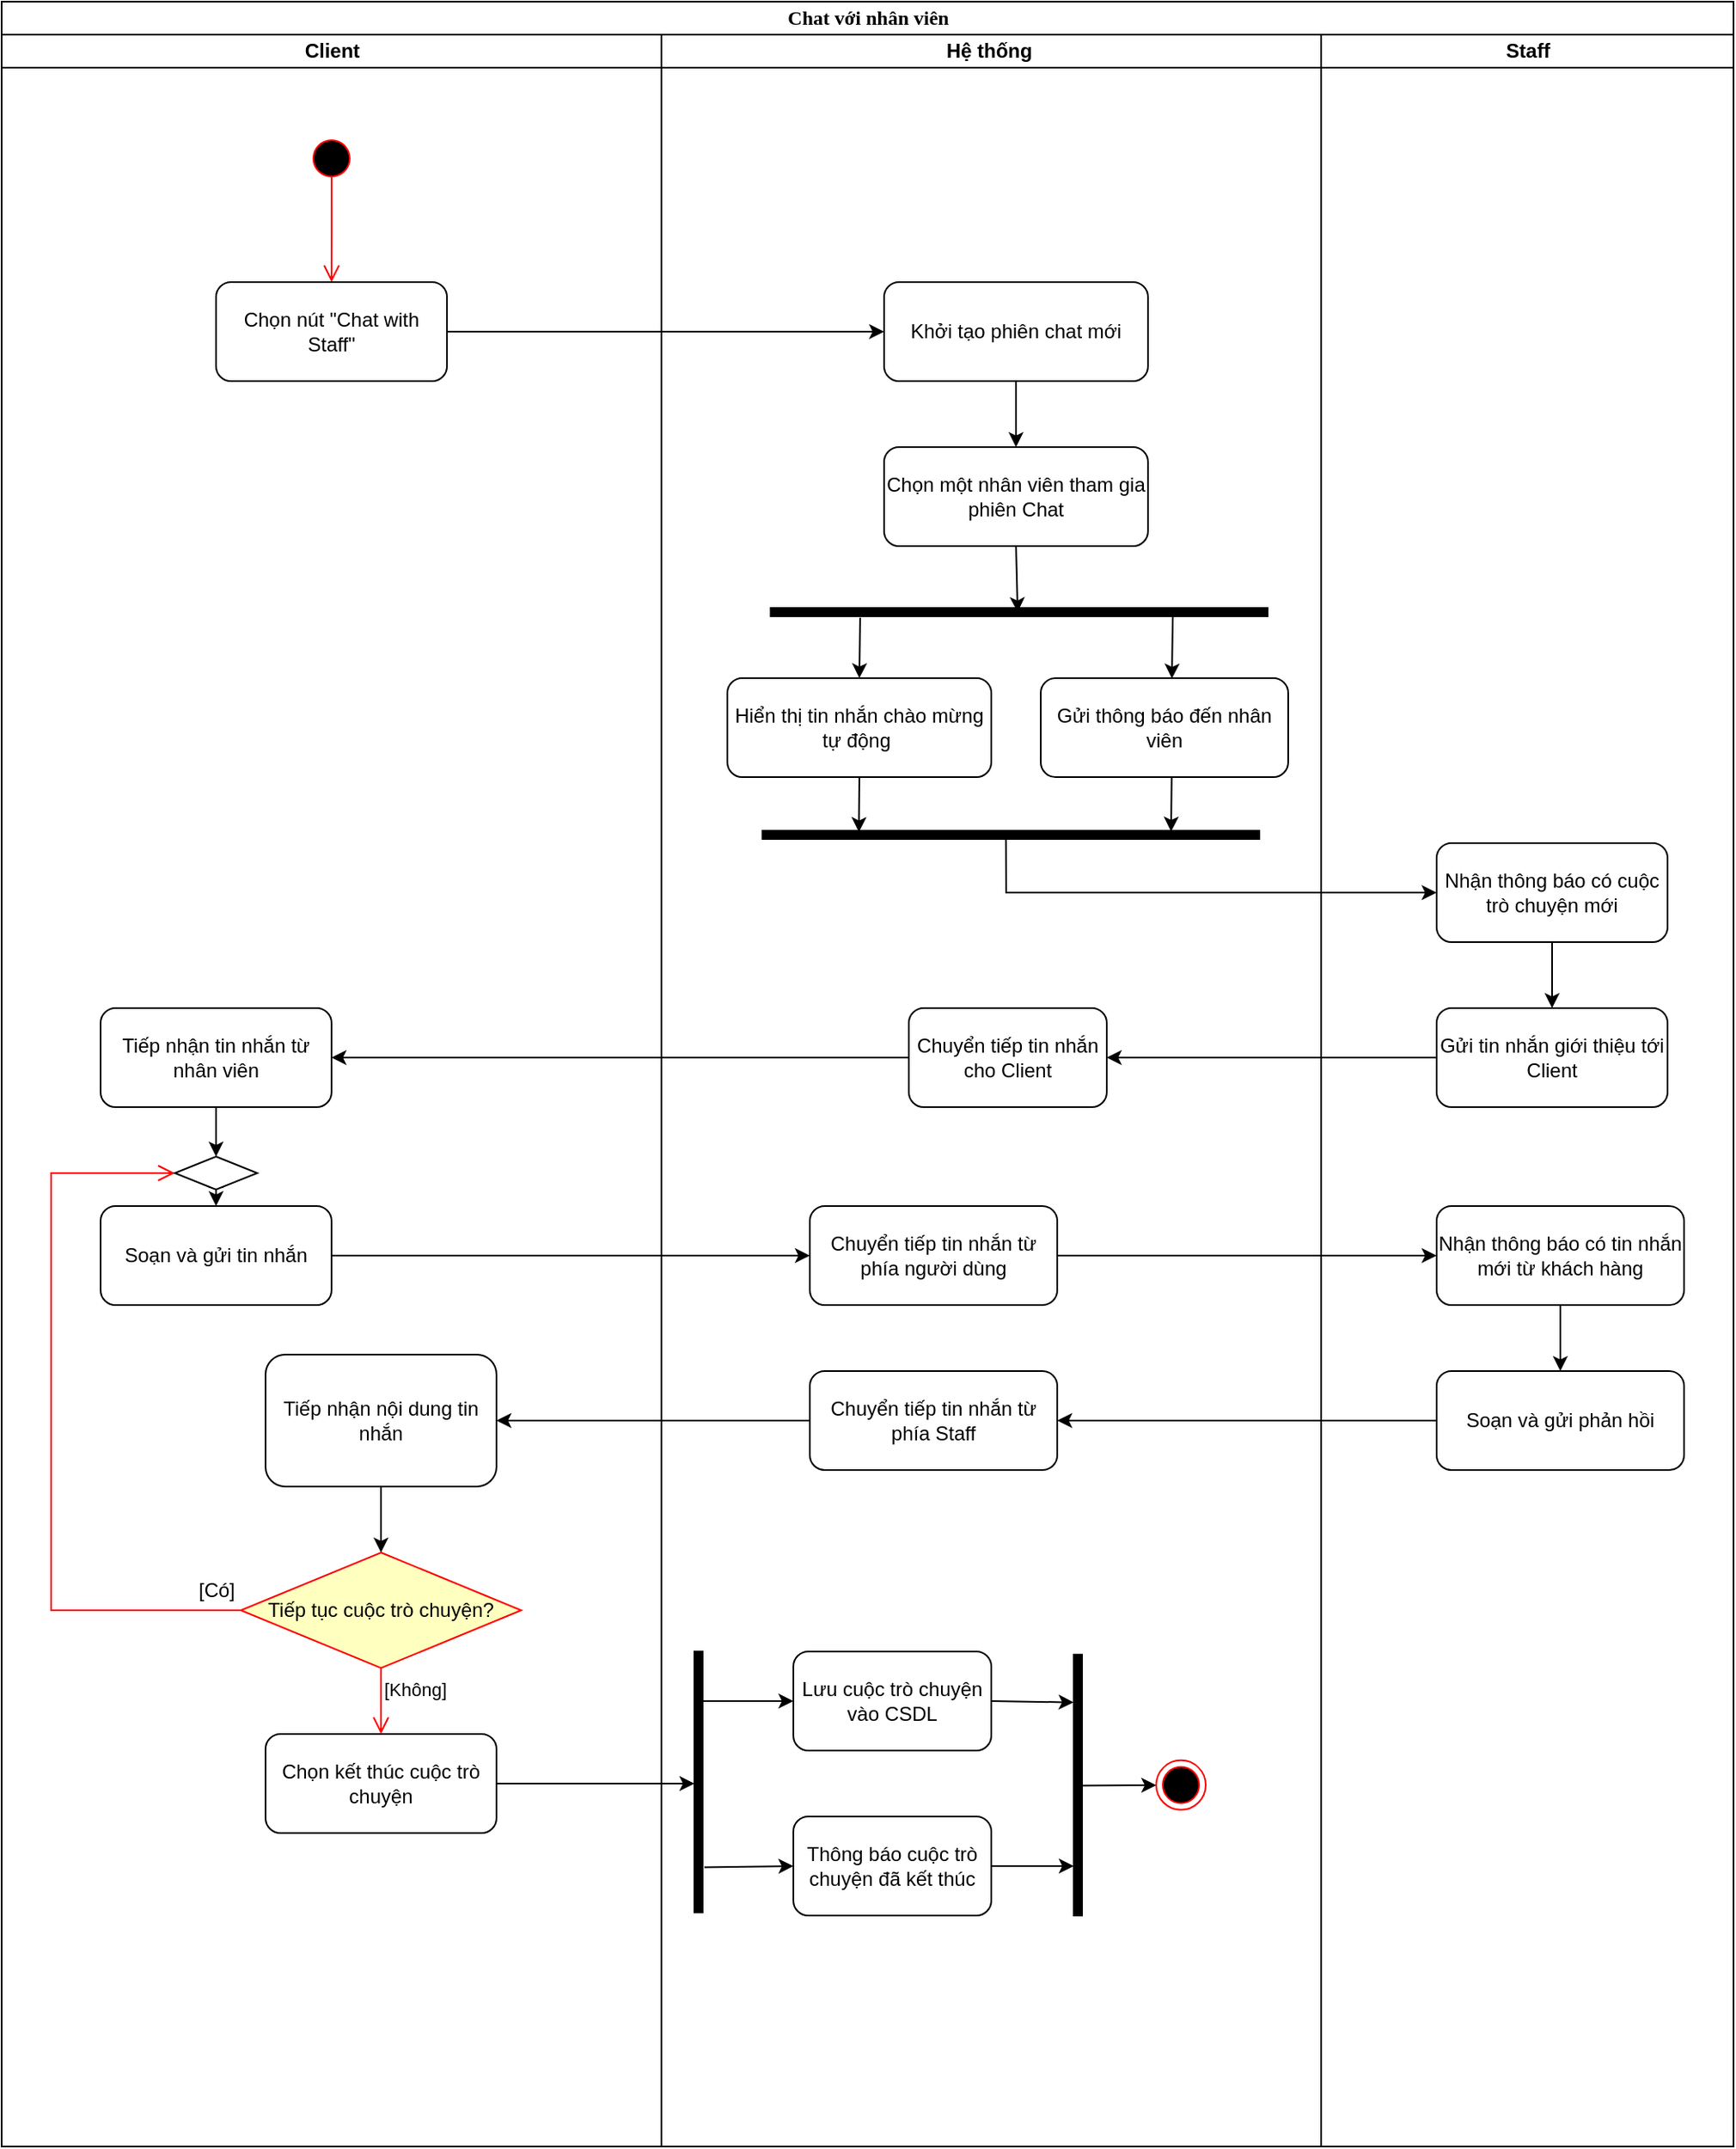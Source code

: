 <mxfile version="27.0.2">
  <diagram name="Page-1" id="0783ab3e-0a74-02c8-0abd-f7b4e66b4bec">
    <mxGraphModel dx="1379" dy="805" grid="1" gridSize="10" guides="1" tooltips="1" connect="1" arrows="1" fold="1" page="1" pageScale="1" pageWidth="850" pageHeight="1100" background="none" math="0" shadow="0">
      <root>
        <mxCell id="0" />
        <mxCell id="1" parent="0" />
        <mxCell id="1c1d494c118603dd-1" value="Chat với nhân viên" style="swimlane;html=1;childLayout=stackLayout;startSize=20;rounded=0;shadow=0;comic=0;labelBackgroundColor=none;strokeWidth=1;fontFamily=Verdana;fontSize=12;align=center;" parent="1" vertex="1">
          <mxGeometry x="40" y="20" width="1050" height="1300" as="geometry" />
        </mxCell>
        <mxCell id="1c1d494c118603dd-2" value="Client" style="swimlane;html=1;startSize=20;" parent="1c1d494c118603dd-1" vertex="1">
          <mxGeometry y="20" width="400" height="1280" as="geometry" />
        </mxCell>
        <mxCell id="yyRm1q8tfEss_vSKszn5-1" value="" style="ellipse;html=1;shape=startState;fillColor=#000000;strokeColor=#ff0000;" parent="1c1d494c118603dd-2" vertex="1">
          <mxGeometry x="185" y="60" width="30" height="30" as="geometry" />
        </mxCell>
        <mxCell id="yyRm1q8tfEss_vSKszn5-2" value="" style="edgeStyle=orthogonalEdgeStyle;html=1;verticalAlign=bottom;endArrow=open;endSize=8;strokeColor=#ff0000;rounded=0;entryX=0.5;entryY=0;entryDx=0;entryDy=0;exitX=0.503;exitY=0.883;exitDx=0;exitDy=0;exitPerimeter=0;" parent="1c1d494c118603dd-2" source="yyRm1q8tfEss_vSKszn5-1" edge="1" target="yyRm1q8tfEss_vSKszn5-3">
          <mxGeometry relative="1" as="geometry">
            <mxPoint x="85" y="150" as="targetPoint" />
            <Array as="points" />
          </mxGeometry>
        </mxCell>
        <mxCell id="yyRm1q8tfEss_vSKszn5-3" value="Chọn nút &quot;Chat with Staff&quot;" style="rounded=1;whiteSpace=wrap;html=1;" parent="1c1d494c118603dd-2" vertex="1">
          <mxGeometry x="130" y="150" width="140" height="60" as="geometry" />
        </mxCell>
        <mxCell id="Io51TM6kGSfTR-I2XHZc-22" value="Tiếp nhận tin nhắn từ nhân viên" style="rounded=1;whiteSpace=wrap;html=1;" vertex="1" parent="1c1d494c118603dd-2">
          <mxGeometry x="60" y="590" width="140" height="60" as="geometry" />
        </mxCell>
        <mxCell id="Io51TM6kGSfTR-I2XHZc-33" value="Soạn và gửi tin nhắn" style="rounded=1;whiteSpace=wrap;html=1;" vertex="1" parent="1c1d494c118603dd-2">
          <mxGeometry x="60" y="710" width="140" height="60" as="geometry" />
        </mxCell>
        <mxCell id="Io51TM6kGSfTR-I2XHZc-43" value="Tiếp nhận nội dung tin nhắn" style="rounded=1;whiteSpace=wrap;html=1;" vertex="1" parent="1c1d494c118603dd-2">
          <mxGeometry x="160" y="800" width="140" height="80" as="geometry" />
        </mxCell>
        <mxCell id="Io51TM6kGSfTR-I2XHZc-45" value="Tiếp tục cuộc trò chuyện?" style="rhombus;whiteSpace=wrap;html=1;fontColor=#000000;fillColor=#ffffc0;strokeColor=#ff0000;" vertex="1" parent="1c1d494c118603dd-2">
          <mxGeometry x="145" y="920" width="170" height="70" as="geometry" />
        </mxCell>
        <mxCell id="Io51TM6kGSfTR-I2XHZc-48" value="Chọn kết thúc cuộc trò chuyện" style="rounded=1;whiteSpace=wrap;html=1;" vertex="1" parent="1c1d494c118603dd-2">
          <mxGeometry x="160" y="1030" width="140" height="60" as="geometry" />
        </mxCell>
        <mxCell id="1c1d494c118603dd-3" value="Hệ thống&amp;nbsp;" style="swimlane;html=1;startSize=20;" parent="1c1d494c118603dd-1" vertex="1">
          <mxGeometry x="400" y="20" width="400" height="1280" as="geometry" />
        </mxCell>
        <mxCell id="Io51TM6kGSfTR-I2XHZc-2" value="Khởi tạo phiên chat mới" style="rounded=1;whiteSpace=wrap;html=1;" vertex="1" parent="1c1d494c118603dd-3">
          <mxGeometry x="135" y="150" width="160" height="60" as="geometry" />
        </mxCell>
        <mxCell id="Io51TM6kGSfTR-I2XHZc-4" value="Chọn một nhân viên tham gia phiên Chat" style="rounded=1;whiteSpace=wrap;html=1;" vertex="1" parent="1c1d494c118603dd-3">
          <mxGeometry x="135" y="250" width="160" height="60" as="geometry" />
        </mxCell>
        <mxCell id="Io51TM6kGSfTR-I2XHZc-6" value="" style="html=1;points=[];perimeter=orthogonalPerimeter;fillColor=strokeColor;rotation=-90;" vertex="1" parent="1c1d494c118603dd-3">
          <mxGeometry x="214.38" y="199.38" width="5" height="301.25" as="geometry" />
        </mxCell>
        <mxCell id="Io51TM6kGSfTR-I2XHZc-5" value="" style="endArrow=classic;html=1;rounded=0;exitX=0.5;exitY=1;exitDx=0;exitDy=0;" edge="1" parent="1c1d494c118603dd-3" source="Io51TM6kGSfTR-I2XHZc-4">
          <mxGeometry width="50" height="50" relative="1" as="geometry">
            <mxPoint x="110" y="500" as="sourcePoint" />
            <mxPoint x="216" y="350" as="targetPoint" />
          </mxGeometry>
        </mxCell>
        <mxCell id="Io51TM6kGSfTR-I2XHZc-10" value="Gửi thông báo đến nhân viên" style="rounded=1;whiteSpace=wrap;html=1;" vertex="1" parent="1c1d494c118603dd-3">
          <mxGeometry x="230" y="390" width="150" height="60" as="geometry" />
        </mxCell>
        <mxCell id="Io51TM6kGSfTR-I2XHZc-3" value="" style="endArrow=classic;html=1;rounded=0;exitX=0.5;exitY=1;exitDx=0;exitDy=0;entryX=0.5;entryY=0;entryDx=0;entryDy=0;" edge="1" parent="1c1d494c118603dd-3" source="Io51TM6kGSfTR-I2XHZc-2" target="Io51TM6kGSfTR-I2XHZc-4">
          <mxGeometry width="50" height="50" relative="1" as="geometry">
            <mxPoint x="110" y="300" as="sourcePoint" />
            <mxPoint x="110" y="240" as="targetPoint" />
          </mxGeometry>
        </mxCell>
        <mxCell id="Io51TM6kGSfTR-I2XHZc-8" value="" style="endArrow=classic;html=1;rounded=0;entryX=0.53;entryY=0.004;entryDx=0;entryDy=0;entryPerimeter=0;" edge="1" parent="1c1d494c118603dd-3" target="Io51TM6kGSfTR-I2XHZc-10">
          <mxGeometry width="50" height="50" relative="1" as="geometry">
            <mxPoint x="310" y="353" as="sourcePoint" />
            <mxPoint x="273" y="390" as="targetPoint" />
          </mxGeometry>
        </mxCell>
        <mxCell id="Io51TM6kGSfTR-I2XHZc-11" value="Hiển thị tin nhắn chào mừng tự động&amp;nbsp;" style="rounded=1;whiteSpace=wrap;html=1;" vertex="1" parent="1c1d494c118603dd-3">
          <mxGeometry x="40" y="390" width="160" height="60" as="geometry" />
        </mxCell>
        <mxCell id="Io51TM6kGSfTR-I2XHZc-7" value="" style="endArrow=classic;html=1;rounded=0;exitX=-0.174;exitY=0.18;exitDx=0;exitDy=0;exitPerimeter=0;entryX=0.5;entryY=0;entryDx=0;entryDy=0;" edge="1" parent="1c1d494c118603dd-3" source="Io51TM6kGSfTR-I2XHZc-6" target="Io51TM6kGSfTR-I2XHZc-11">
          <mxGeometry width="50" height="50" relative="1" as="geometry">
            <mxPoint x="20" y="460" as="sourcePoint" />
            <mxPoint x="127" y="390" as="targetPoint" />
          </mxGeometry>
        </mxCell>
        <mxCell id="Io51TM6kGSfTR-I2XHZc-12" value="" style="html=1;points=[];perimeter=orthogonalPerimeter;fillColor=strokeColor;rotation=-90;" vertex="1" parent="1c1d494c118603dd-3">
          <mxGeometry x="209.385" y="334.375" width="5" height="301.25" as="geometry" />
        </mxCell>
        <mxCell id="Io51TM6kGSfTR-I2XHZc-13" value="" style="endArrow=classic;html=1;rounded=0;exitX=0.5;exitY=1;exitDx=0;exitDy=0;entryX=0.833;entryY=0.194;entryDx=0;entryDy=0;entryPerimeter=0;" edge="1" parent="1c1d494c118603dd-3" source="Io51TM6kGSfTR-I2XHZc-11" target="Io51TM6kGSfTR-I2XHZc-12">
          <mxGeometry width="50" height="50" relative="1" as="geometry">
            <mxPoint x="230" y="630" as="sourcePoint" />
            <mxPoint x="280" y="580" as="targetPoint" />
          </mxGeometry>
        </mxCell>
        <mxCell id="Io51TM6kGSfTR-I2XHZc-14" value="" style="endArrow=classic;html=1;rounded=0;exitX=0.529;exitY=1.004;exitDx=0;exitDy=0;exitPerimeter=0;" edge="1" parent="1c1d494c118603dd-3" source="Io51TM6kGSfTR-I2XHZc-10">
          <mxGeometry width="50" height="50" relative="1" as="geometry">
            <mxPoint x="230" y="630" as="sourcePoint" />
            <mxPoint x="309" y="483" as="targetPoint" />
          </mxGeometry>
        </mxCell>
        <mxCell id="Io51TM6kGSfTR-I2XHZc-20" value="Chuyển tiếp tin nhắn cho Client" style="rounded=1;whiteSpace=wrap;html=1;" vertex="1" parent="1c1d494c118603dd-3">
          <mxGeometry x="150" y="590" width="120" height="60" as="geometry" />
        </mxCell>
        <mxCell id="Io51TM6kGSfTR-I2XHZc-35" value="Chuyển tiếp tin nhắn từ phía người dùng" style="rounded=1;whiteSpace=wrap;html=1;" vertex="1" parent="1c1d494c118603dd-3">
          <mxGeometry x="90" y="710" width="150" height="60" as="geometry" />
        </mxCell>
        <mxCell id="Io51TM6kGSfTR-I2XHZc-41" value="Chuyển tiếp tin nhắn từ phía Staff" style="rounded=1;whiteSpace=wrap;html=1;" vertex="1" parent="1c1d494c118603dd-3">
          <mxGeometry x="90" y="810" width="150" height="60" as="geometry" />
        </mxCell>
        <mxCell id="Io51TM6kGSfTR-I2XHZc-50" value="" style="html=1;points=[];perimeter=orthogonalPerimeter;fillColor=strokeColor;rotation=-180;" vertex="1" parent="1c1d494c118603dd-3">
          <mxGeometry x="20.0" y="980" width="5" height="158.13" as="geometry" />
        </mxCell>
        <mxCell id="Io51TM6kGSfTR-I2XHZc-52" value="Lưu cuộc trò chuyện vào CSDL" style="rounded=1;whiteSpace=wrap;html=1;" vertex="1" parent="1c1d494c118603dd-3">
          <mxGeometry x="80" y="980" width="120" height="60" as="geometry" />
        </mxCell>
        <mxCell id="Io51TM6kGSfTR-I2XHZc-54" value="Thông báo cuộc trò chuyện đã kết thúc" style="rounded=1;whiteSpace=wrap;html=1;" vertex="1" parent="1c1d494c118603dd-3">
          <mxGeometry x="80" y="1080" width="120" height="60" as="geometry" />
        </mxCell>
        <mxCell id="Io51TM6kGSfTR-I2XHZc-53" value="" style="endArrow=classic;html=1;rounded=0;exitX=-0.2;exitY=0.173;exitDx=0;exitDy=0;exitPerimeter=0;entryX=0;entryY=0.5;entryDx=0;entryDy=0;" edge="1" parent="1c1d494c118603dd-3" source="Io51TM6kGSfTR-I2XHZc-50" target="Io51TM6kGSfTR-I2XHZc-54">
          <mxGeometry width="50" height="50" relative="1" as="geometry">
            <mxPoint x="-30" y="1100" as="sourcePoint" />
            <mxPoint x="80" y="1110" as="targetPoint" />
          </mxGeometry>
        </mxCell>
        <mxCell id="Io51TM6kGSfTR-I2XHZc-57" value="" style="html=1;points=[];perimeter=orthogonalPerimeter;fillColor=strokeColor;rotation=-180;" vertex="1" parent="1c1d494c118603dd-3">
          <mxGeometry x="250" y="981.87" width="5" height="158.13" as="geometry" />
        </mxCell>
        <mxCell id="Io51TM6kGSfTR-I2XHZc-59" value="" style="endArrow=classic;html=1;rounded=0;exitX=1;exitY=0.5;exitDx=0;exitDy=0;entryX=1.024;entryY=0.817;entryDx=0;entryDy=0;entryPerimeter=0;" edge="1" parent="1c1d494c118603dd-3" source="Io51TM6kGSfTR-I2XHZc-52" target="Io51TM6kGSfTR-I2XHZc-57">
          <mxGeometry width="50" height="50" relative="1" as="geometry">
            <mxPoint x="110" y="830" as="sourcePoint" />
            <mxPoint x="160" y="780" as="targetPoint" />
          </mxGeometry>
        </mxCell>
        <mxCell id="Io51TM6kGSfTR-I2XHZc-60" value="" style="endArrow=classic;html=1;rounded=0;exitX=1;exitY=0.5;exitDx=0;exitDy=0;" edge="1" parent="1c1d494c118603dd-3" source="Io51TM6kGSfTR-I2XHZc-54">
          <mxGeometry width="50" height="50" relative="1" as="geometry">
            <mxPoint x="110" y="1020" as="sourcePoint" />
            <mxPoint x="250" y="1110" as="targetPoint" />
          </mxGeometry>
        </mxCell>
        <mxCell id="Io51TM6kGSfTR-I2XHZc-62" value="" style="ellipse;html=1;shape=endState;fillColor=#000000;strokeColor=#ff0000;" vertex="1" parent="1c1d494c118603dd-3">
          <mxGeometry x="300" y="1045.93" width="30" height="30" as="geometry" />
        </mxCell>
        <mxCell id="1c1d494c118603dd-4" value="Staff" style="swimlane;html=1;startSize=20;" parent="1c1d494c118603dd-1" vertex="1">
          <mxGeometry x="800" y="20" width="250" height="1280" as="geometry" />
        </mxCell>
        <mxCell id="Io51TM6kGSfTR-I2XHZc-16" value="Nhận thông báo có cuộc trò chuyện mới" style="rounded=1;whiteSpace=wrap;html=1;" vertex="1" parent="1c1d494c118603dd-4">
          <mxGeometry x="70" y="490" width="140" height="60" as="geometry" />
        </mxCell>
        <mxCell id="Io51TM6kGSfTR-I2XHZc-18" value="Gửi tin nhắn giới thiệu tới Client" style="rounded=1;whiteSpace=wrap;html=1;" vertex="1" parent="1c1d494c118603dd-4">
          <mxGeometry x="70" y="590" width="140" height="60" as="geometry" />
        </mxCell>
        <mxCell id="Io51TM6kGSfTR-I2XHZc-17" value="" style="endArrow=classic;html=1;rounded=0;exitX=0.5;exitY=1;exitDx=0;exitDy=0;entryX=0.5;entryY=0;entryDx=0;entryDy=0;" edge="1" parent="1c1d494c118603dd-4" source="Io51TM6kGSfTR-I2XHZc-16" target="Io51TM6kGSfTR-I2XHZc-18">
          <mxGeometry width="50" height="50" relative="1" as="geometry">
            <mxPoint x="-210" y="610" as="sourcePoint" />
            <mxPoint x="-10" y="590" as="targetPoint" />
          </mxGeometry>
        </mxCell>
        <mxCell id="Io51TM6kGSfTR-I2XHZc-37" value="Nhận thông báo có tin nhắn mới từ khách hàng" style="rounded=1;whiteSpace=wrap;html=1;" vertex="1" parent="1c1d494c118603dd-4">
          <mxGeometry x="70" y="710" width="150" height="60" as="geometry" />
        </mxCell>
        <mxCell id="Io51TM6kGSfTR-I2XHZc-39" value="Soạn và gửi phản hồi" style="rounded=1;whiteSpace=wrap;html=1;" vertex="1" parent="1c1d494c118603dd-4">
          <mxGeometry x="70" y="810" width="150" height="60" as="geometry" />
        </mxCell>
        <mxCell id="Io51TM6kGSfTR-I2XHZc-1" value="" style="endArrow=classic;html=1;rounded=0;exitX=1;exitY=0.5;exitDx=0;exitDy=0;entryX=0;entryY=0.5;entryDx=0;entryDy=0;" edge="1" parent="1c1d494c118603dd-1" source="yyRm1q8tfEss_vSKszn5-3" target="Io51TM6kGSfTR-I2XHZc-2">
          <mxGeometry width="50" height="50" relative="1" as="geometry">
            <mxPoint x="360" y="320" as="sourcePoint" />
            <mxPoint x="320" y="200" as="targetPoint" />
          </mxGeometry>
        </mxCell>
        <mxCell id="Io51TM6kGSfTR-I2XHZc-19" value="" style="endArrow=classic;html=1;rounded=0;exitX=0;exitY=0.5;exitDx=0;exitDy=0;entryX=1;entryY=0.5;entryDx=0;entryDy=0;" edge="1" parent="1c1d494c118603dd-1" source="Io51TM6kGSfTR-I2XHZc-18" target="Io51TM6kGSfTR-I2XHZc-20">
          <mxGeometry width="50" height="50" relative="1" as="geometry">
            <mxPoint x="410" y="640" as="sourcePoint" />
            <mxPoint x="600" y="640" as="targetPoint" />
          </mxGeometry>
        </mxCell>
        <mxCell id="Io51TM6kGSfTR-I2XHZc-15" value="" style="endArrow=classic;html=1;rounded=0;exitX=0.1;exitY=0.49;exitDx=0;exitDy=0;exitPerimeter=0;entryX=0;entryY=0.5;entryDx=0;entryDy=0;" edge="1" parent="1c1d494c118603dd-1" source="Io51TM6kGSfTR-I2XHZc-12" target="Io51TM6kGSfTR-I2XHZc-16">
          <mxGeometry width="50" height="50" relative="1" as="geometry">
            <mxPoint x="560" y="600" as="sourcePoint" />
            <mxPoint x="720" y="540" as="targetPoint" />
            <Array as="points">
              <mxPoint x="609" y="540" />
            </Array>
          </mxGeometry>
        </mxCell>
        <mxCell id="Io51TM6kGSfTR-I2XHZc-34" value="" style="endArrow=classic;html=1;rounded=0;exitX=1;exitY=0.5;exitDx=0;exitDy=0;entryX=0;entryY=0.5;entryDx=0;entryDy=0;" edge="1" parent="1c1d494c118603dd-1" source="Io51TM6kGSfTR-I2XHZc-33" target="Io51TM6kGSfTR-I2XHZc-35">
          <mxGeometry width="50" height="50" relative="1" as="geometry">
            <mxPoint x="310" y="1000" as="sourcePoint" />
            <mxPoint x="480" y="760" as="targetPoint" />
          </mxGeometry>
        </mxCell>
        <mxCell id="Io51TM6kGSfTR-I2XHZc-21" value="" style="endArrow=classic;html=1;rounded=0;exitX=0;exitY=0.5;exitDx=0;exitDy=0;" edge="1" parent="1" source="Io51TM6kGSfTR-I2XHZc-20">
          <mxGeometry width="50" height="50" relative="1" as="geometry">
            <mxPoint x="360" y="760" as="sourcePoint" />
            <mxPoint x="240" y="660" as="targetPoint" />
          </mxGeometry>
        </mxCell>
        <mxCell id="Io51TM6kGSfTR-I2XHZc-23" value="" style="endArrow=classic;html=1;rounded=0;exitX=0.5;exitY=1;exitDx=0;exitDy=0;" edge="1" parent="1" source="Io51TM6kGSfTR-I2XHZc-64">
          <mxGeometry width="50" height="50" relative="1" as="geometry">
            <mxPoint x="260" y="900" as="sourcePoint" />
            <mxPoint x="170" y="730" as="targetPoint" />
          </mxGeometry>
        </mxCell>
        <mxCell id="Io51TM6kGSfTR-I2XHZc-36" value="" style="endArrow=classic;html=1;rounded=0;exitX=1;exitY=0.5;exitDx=0;exitDy=0;" edge="1" parent="1" source="Io51TM6kGSfTR-I2XHZc-35">
          <mxGeometry width="50" height="50" relative="1" as="geometry">
            <mxPoint x="830" y="980" as="sourcePoint" />
            <mxPoint x="910" y="780" as="targetPoint" />
          </mxGeometry>
        </mxCell>
        <mxCell id="Io51TM6kGSfTR-I2XHZc-38" value="" style="endArrow=classic;html=1;rounded=0;exitX=0.5;exitY=1;exitDx=0;exitDy=0;" edge="1" parent="1" source="Io51TM6kGSfTR-I2XHZc-37">
          <mxGeometry width="50" height="50" relative="1" as="geometry">
            <mxPoint x="790" y="1050" as="sourcePoint" />
            <mxPoint x="985" y="850" as="targetPoint" />
          </mxGeometry>
        </mxCell>
        <mxCell id="Io51TM6kGSfTR-I2XHZc-40" value="" style="endArrow=classic;html=1;rounded=0;exitX=0;exitY=0.5;exitDx=0;exitDy=0;" edge="1" parent="1" source="Io51TM6kGSfTR-I2XHZc-39">
          <mxGeometry width="50" height="50" relative="1" as="geometry">
            <mxPoint x="580" y="1050" as="sourcePoint" />
            <mxPoint x="680" y="880" as="targetPoint" />
          </mxGeometry>
        </mxCell>
        <mxCell id="Io51TM6kGSfTR-I2XHZc-42" value="" style="endArrow=classic;html=1;rounded=0;exitX=0;exitY=0.5;exitDx=0;exitDy=0;" edge="1" parent="1" source="Io51TM6kGSfTR-I2XHZc-41">
          <mxGeometry width="50" height="50" relative="1" as="geometry">
            <mxPoint x="420" y="1050" as="sourcePoint" />
            <mxPoint x="340" y="880" as="targetPoint" />
          </mxGeometry>
        </mxCell>
        <mxCell id="Io51TM6kGSfTR-I2XHZc-44" value="" style="endArrow=classic;html=1;rounded=0;exitX=0.5;exitY=1;exitDx=0;exitDy=0;" edge="1" parent="1" source="Io51TM6kGSfTR-I2XHZc-43">
          <mxGeometry width="50" height="50" relative="1" as="geometry">
            <mxPoint x="340" y="740" as="sourcePoint" />
            <mxPoint x="270" y="960" as="targetPoint" />
          </mxGeometry>
        </mxCell>
        <mxCell id="Io51TM6kGSfTR-I2XHZc-46" value="" style="edgeStyle=orthogonalEdgeStyle;html=1;align=left;verticalAlign=bottom;endArrow=open;endSize=8;strokeColor=#ff0000;rounded=0;entryX=0;entryY=0.5;entryDx=0;entryDy=0;" edge="1" source="Io51TM6kGSfTR-I2XHZc-45" parent="1" target="Io51TM6kGSfTR-I2XHZc-64">
          <mxGeometry x="-1" relative="1" as="geometry">
            <mxPoint x="100" y="995" as="targetPoint" />
            <Array as="points">
              <mxPoint x="70" y="995" />
              <mxPoint x="70" y="730" />
            </Array>
            <mxPoint as="offset" />
          </mxGeometry>
        </mxCell>
        <mxCell id="Io51TM6kGSfTR-I2XHZc-47" value="[Không]" style="edgeStyle=orthogonalEdgeStyle;html=1;align=left;verticalAlign=top;endArrow=open;endSize=8;strokeColor=#ff0000;rounded=0;" edge="1" source="Io51TM6kGSfTR-I2XHZc-45" parent="1">
          <mxGeometry x="-1" relative="1" as="geometry">
            <mxPoint x="270" y="1070" as="targetPoint" />
            <mxPoint as="offset" />
          </mxGeometry>
        </mxCell>
        <mxCell id="Io51TM6kGSfTR-I2XHZc-49" value="" style="endArrow=classic;html=1;rounded=0;exitX=1;exitY=0.5;exitDx=0;exitDy=0;" edge="1" parent="1" source="Io51TM6kGSfTR-I2XHZc-48">
          <mxGeometry width="50" height="50" relative="1" as="geometry">
            <mxPoint x="410" y="940" as="sourcePoint" />
            <mxPoint x="460" y="1100" as="targetPoint" />
          </mxGeometry>
        </mxCell>
        <mxCell id="Io51TM6kGSfTR-I2XHZc-51" value="" style="endArrow=classic;html=1;rounded=0;exitX=0.12;exitY=0.81;exitDx=0;exitDy=0;exitPerimeter=0;" edge="1" parent="1" source="Io51TM6kGSfTR-I2XHZc-50">
          <mxGeometry width="50" height="50" relative="1" as="geometry">
            <mxPoint x="410" y="1140" as="sourcePoint" />
            <mxPoint x="520" y="1050" as="targetPoint" />
          </mxGeometry>
        </mxCell>
        <mxCell id="Io51TM6kGSfTR-I2XHZc-61" value="" style="endArrow=classic;html=1;rounded=0;exitX=0.176;exitY=0.498;exitDx=0;exitDy=0;exitPerimeter=0;" edge="1" parent="1" source="Io51TM6kGSfTR-I2XHZc-57">
          <mxGeometry width="50" height="50" relative="1" as="geometry">
            <mxPoint x="696" y="1101" as="sourcePoint" />
            <mxPoint x="740" y="1101" as="targetPoint" />
          </mxGeometry>
        </mxCell>
        <mxCell id="Io51TM6kGSfTR-I2XHZc-63" value="[Có]" style="text;html=1;align=center;verticalAlign=middle;resizable=0;points=[];autosize=1;strokeColor=none;fillColor=none;" vertex="1" parent="1">
          <mxGeometry x="145" y="968" width="50" height="30" as="geometry" />
        </mxCell>
        <mxCell id="Io51TM6kGSfTR-I2XHZc-65" value="" style="endArrow=classic;html=1;rounded=0;exitX=0.5;exitY=1;exitDx=0;exitDy=0;" edge="1" parent="1" source="Io51TM6kGSfTR-I2XHZc-22" target="Io51TM6kGSfTR-I2XHZc-64">
          <mxGeometry width="50" height="50" relative="1" as="geometry">
            <mxPoint x="170" y="690" as="sourcePoint" />
            <mxPoint x="170" y="730" as="targetPoint" />
          </mxGeometry>
        </mxCell>
        <mxCell id="Io51TM6kGSfTR-I2XHZc-64" value="" style="rhombus;whiteSpace=wrap;html=1;" vertex="1" parent="1">
          <mxGeometry x="145" y="720" width="50" height="20" as="geometry" />
        </mxCell>
        <mxCell id="Io51TM6kGSfTR-I2XHZc-66" value="" style="endArrow=classic;html=1;rounded=0;exitX=0.5;exitY=1;exitDx=0;exitDy=0;" edge="1" parent="1" source="Io51TM6kGSfTR-I2XHZc-64" target="Io51TM6kGSfTR-I2XHZc-33">
          <mxGeometry width="50" height="50" relative="1" as="geometry">
            <mxPoint x="240" y="860" as="sourcePoint" />
            <mxPoint x="290" y="810" as="targetPoint" />
          </mxGeometry>
        </mxCell>
      </root>
    </mxGraphModel>
  </diagram>
</mxfile>
